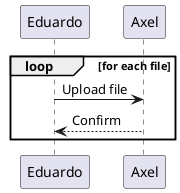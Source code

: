 @startuml

participant Eduardo
participant Axel

loop for each file
  Eduardo -> Axel: Upload file
  Axel --> Eduardo: Confirm
end loop


@enduml
